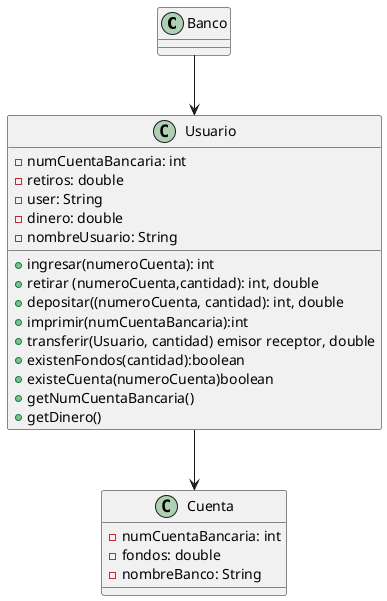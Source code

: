 @startuml
class Banco{}
class Usuario{
    - numCuentaBancaria: int
    - retiros: double
    - user: String
    - dinero: double
    - nombreUsuario: String
    + ingresar(numeroCuenta): int
    + retirar (numeroCuenta,cantidad): int, double
    + depositar((numeroCuenta, cantidad): int, double
    + imprimir(numCuentaBancaria):int
    + transferir(Usuario, cantidad) emisor receptor, double
    + existenFondos(cantidad):boolean
    + existeCuenta(numeroCuenta)boolean
    + getNumCuentaBancaria()
    + getDinero()
}
class Cuenta{
    - numCuentaBancaria: int
    - fondos: double
    - nombreBanco: String
}

Banco --> Usuario
Usuario --> Cuenta
@enduml